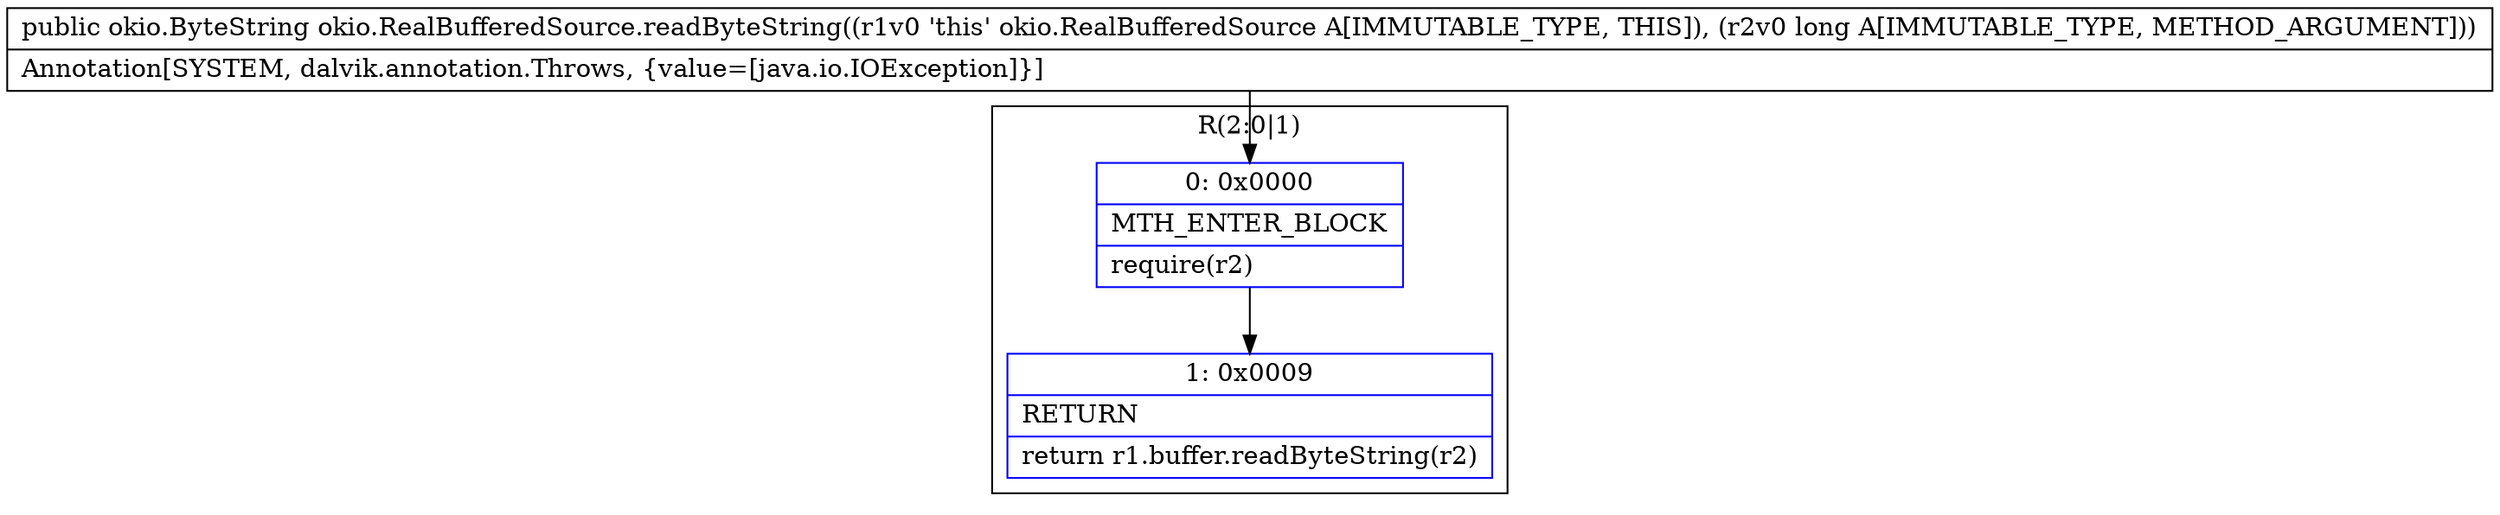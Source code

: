 digraph "CFG forokio.RealBufferedSource.readByteString(J)Lokio\/ByteString;" {
subgraph cluster_Region_2107823143 {
label = "R(2:0|1)";
node [shape=record,color=blue];
Node_0 [shape=record,label="{0\:\ 0x0000|MTH_ENTER_BLOCK\l|require(r2)\l}"];
Node_1 [shape=record,label="{1\:\ 0x0009|RETURN\l|return r1.buffer.readByteString(r2)\l}"];
}
MethodNode[shape=record,label="{public okio.ByteString okio.RealBufferedSource.readByteString((r1v0 'this' okio.RealBufferedSource A[IMMUTABLE_TYPE, THIS]), (r2v0 long A[IMMUTABLE_TYPE, METHOD_ARGUMENT]))  | Annotation[SYSTEM, dalvik.annotation.Throws, \{value=[java.io.IOException]\}]\l}"];
MethodNode -> Node_0;
Node_0 -> Node_1;
}

